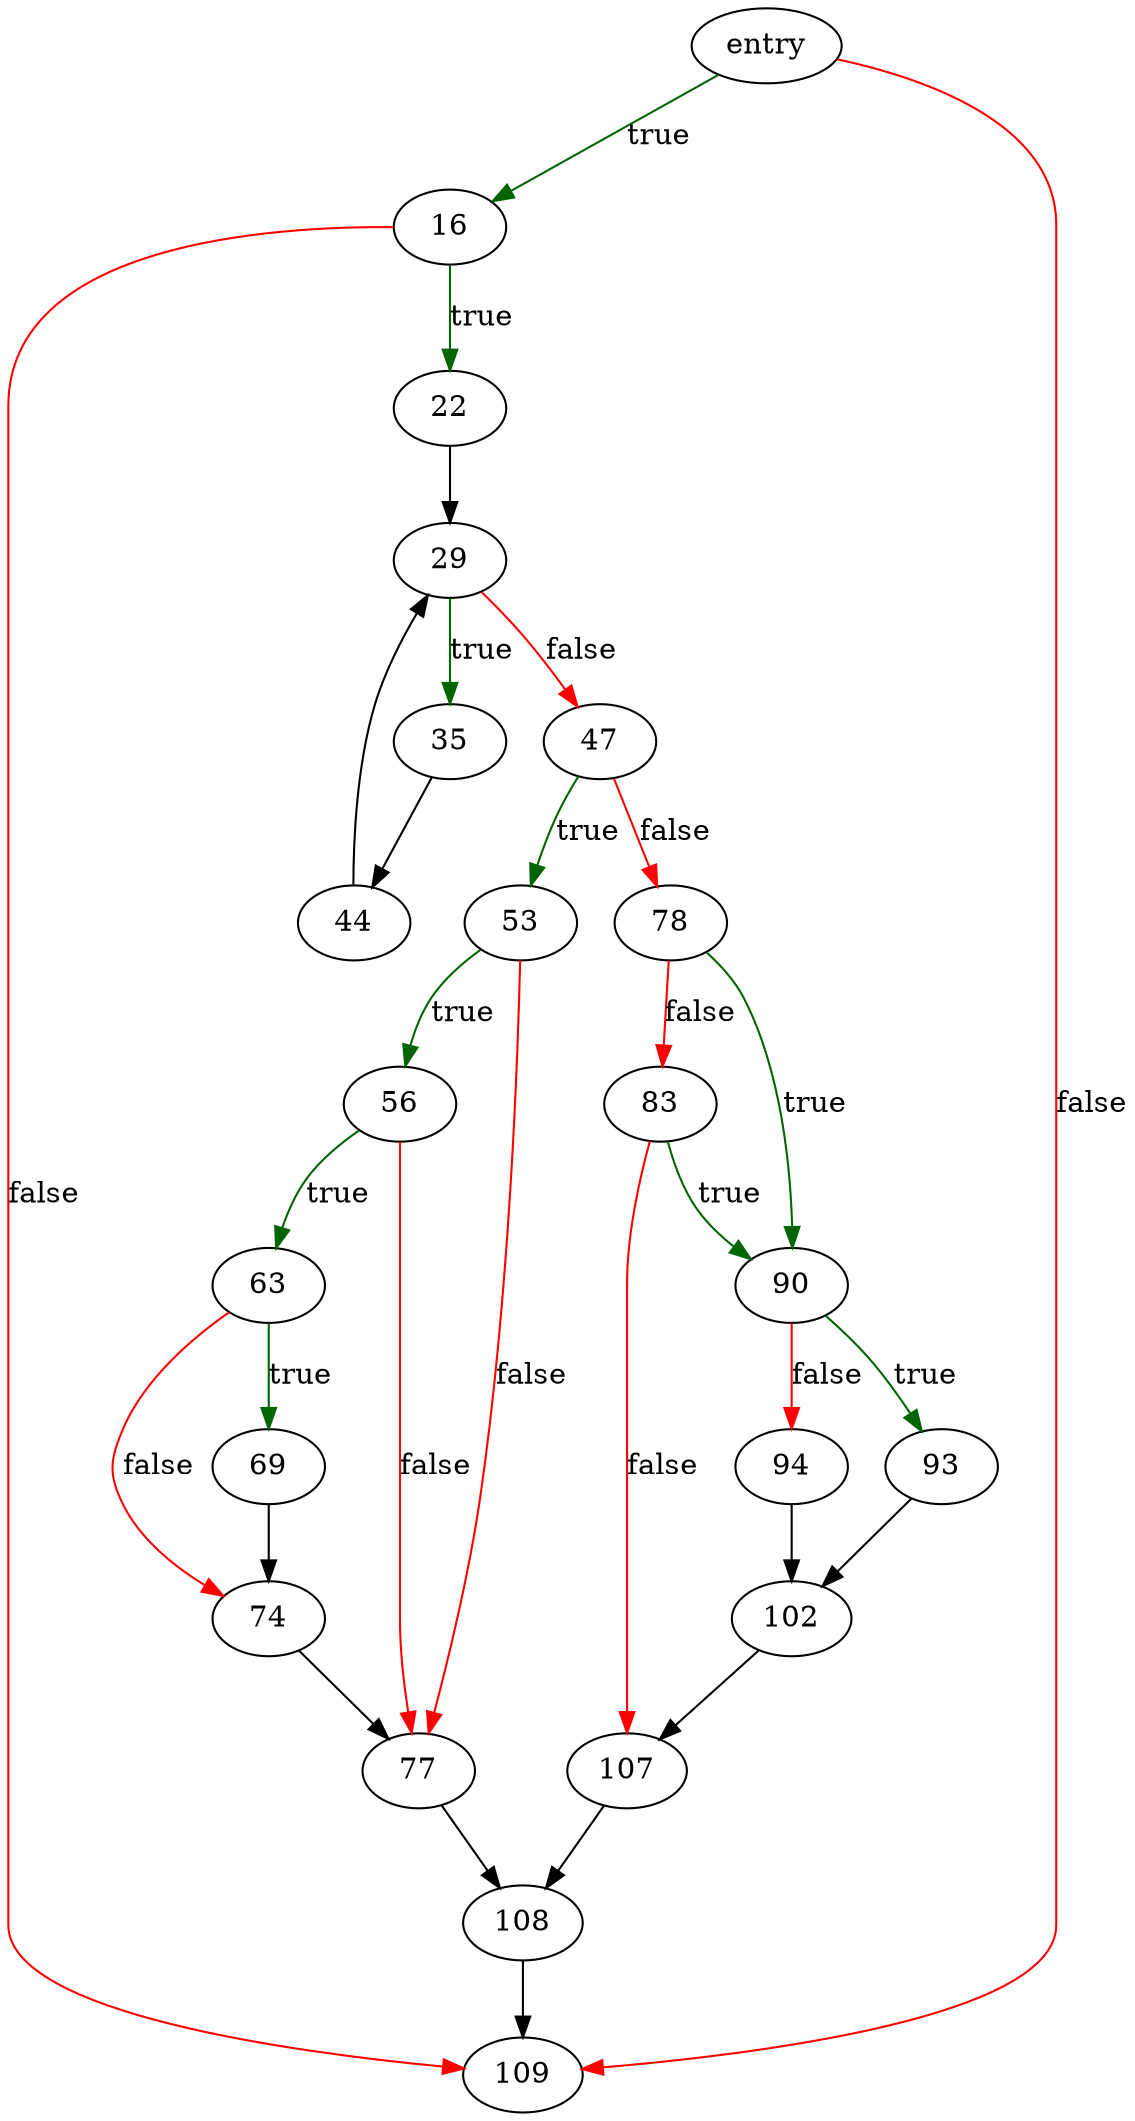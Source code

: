 digraph "sqlite3PagerSavepoint" {
	// Node definitions.
	3 [label=entry];
	16;
	22;
	29;
	35;
	44;
	47;
	53;
	56;
	63;
	69;
	74;
	77;
	78;
	83;
	90;
	93;
	94;
	102;
	107;
	108;
	109;

	// Edge definitions.
	3 -> 16 [
		color=darkgreen
		label=true
	];
	3 -> 109 [
		color=red
		label=false
	];
	16 -> 22 [
		color=darkgreen
		label=true
	];
	16 -> 109 [
		color=red
		label=false
	];
	22 -> 29;
	29 -> 35 [
		color=darkgreen
		label=true
	];
	29 -> 47 [
		color=red
		label=false
	];
	35 -> 44;
	44 -> 29;
	47 -> 53 [
		color=darkgreen
		label=true
	];
	47 -> 78 [
		color=red
		label=false
	];
	53 -> 56 [
		color=darkgreen
		label=true
	];
	53 -> 77 [
		color=red
		label=false
	];
	56 -> 63 [
		color=darkgreen
		label=true
	];
	56 -> 77 [
		color=red
		label=false
	];
	63 -> 69 [
		color=darkgreen
		label=true
	];
	63 -> 74 [
		color=red
		label=false
	];
	69 -> 74;
	74 -> 77;
	77 -> 108;
	78 -> 83 [
		color=red
		label=false
	];
	78 -> 90 [
		color=darkgreen
		label=true
	];
	83 -> 90 [
		color=darkgreen
		label=true
	];
	83 -> 107 [
		color=red
		label=false
	];
	90 -> 93 [
		color=darkgreen
		label=true
	];
	90 -> 94 [
		color=red
		label=false
	];
	93 -> 102;
	94 -> 102;
	102 -> 107;
	107 -> 108;
	108 -> 109;
}